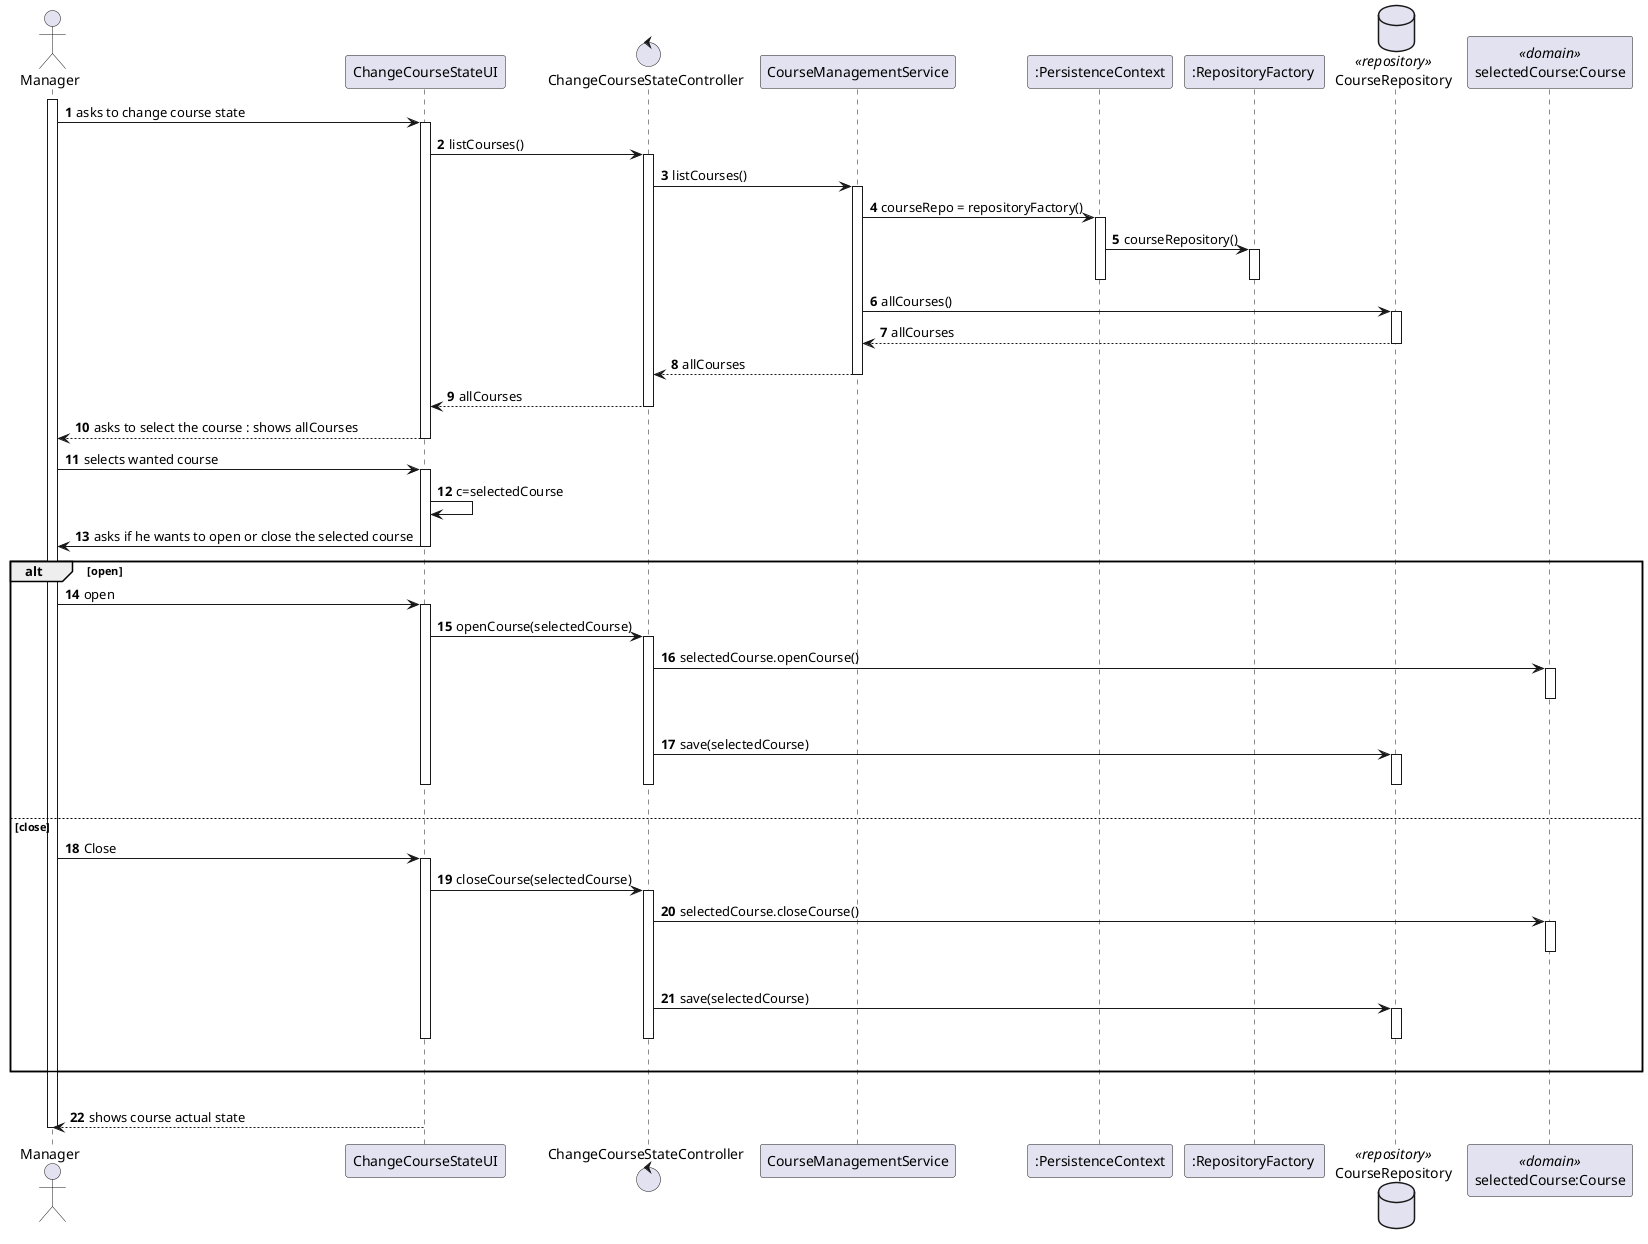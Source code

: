 @startuml
'https://plantuml.com/sequence-diagram

autonumber

actor Manager as Actor
participant ChangeCourseStateUI as UI
control ChangeCourseStateController as Controller
participant CourseManagementService as Service
participant ":PersistenceContext" as pc
participant ":RepositoryFactory " as factory

database CourseRepository as CRep <<repository>>
participant "selectedCourse:Course" as Course <<domain>>

activate Actor
Actor -> UI: asks to change course state
activate UI
UI->Controller: listCourses()
activate Controller
Controller->Service: listCourses()
activate Service
Service->pc: courseRepo = repositoryFactory()
activate pc
pc -> factory: courseRepository()
activate factory
deactivate factory
deactivate pc
Service -> CRep: allCourses()
activate CRep
CRep --> Service : allCourses
deactivate CRep
Service --> Controller: allCourses
deactivate Service
Controller --> UI : allCourses
deactivate Controller
UI--> Actor: asks to select the course : shows allCourses
deactivate UI
Actor -> UI: selects wanted course
activate UI
UI -> UI: c=selectedCourse
UI -> Actor: asks if he wants to open or close the selected course
deactivate UI

alt open
    Actor -> UI: open
    activate UI
    UI -> Controller: openCourse(selectedCourse)
    activate Controller
    Controller -> Course: selectedCourse.openCourse()
    activate Course
    |||
    deactivate Course
    Controller -> CRep: save(selectedCourse)
    activate CRep
        |||
    deactivate CRep

    deactivate Controller
    deactivate UI

else close
    Actor -> UI: Close
    activate UI
    UI -> Controller: closeCourse(selectedCourse)
    activate Controller
    Controller -> Course: selectedCourse.closeCourse()
    activate Course
    |||
    deactivate Course
    Controller -> CRep: save(selectedCourse)
    activate CRep
            |||
    deactivate CRep

    deactivate Controller
    deactivate UI

end
|||

activate UI
UI --> Actor: shows course actual state
deactivate UI

deactivate Actor
@enduml